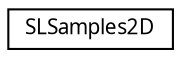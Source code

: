 digraph "Graphical Class Hierarchy"
{
 // LATEX_PDF_SIZE
  edge [fontname="Arial.ttf",fontsize="10",labelfontname="Arial.ttf",labelfontsize="10"];
  node [fontname="Arial.ttf",fontsize="10",shape=record];
  rankdir="LR";
  Node0 [label="SLSamples2D",height=0.2,width=0.4,color="black", fillcolor="white", style="filled",URL="$class_s_l_samples2_d.html",tooltip="Class for 2D disk samplepoints."];
}
